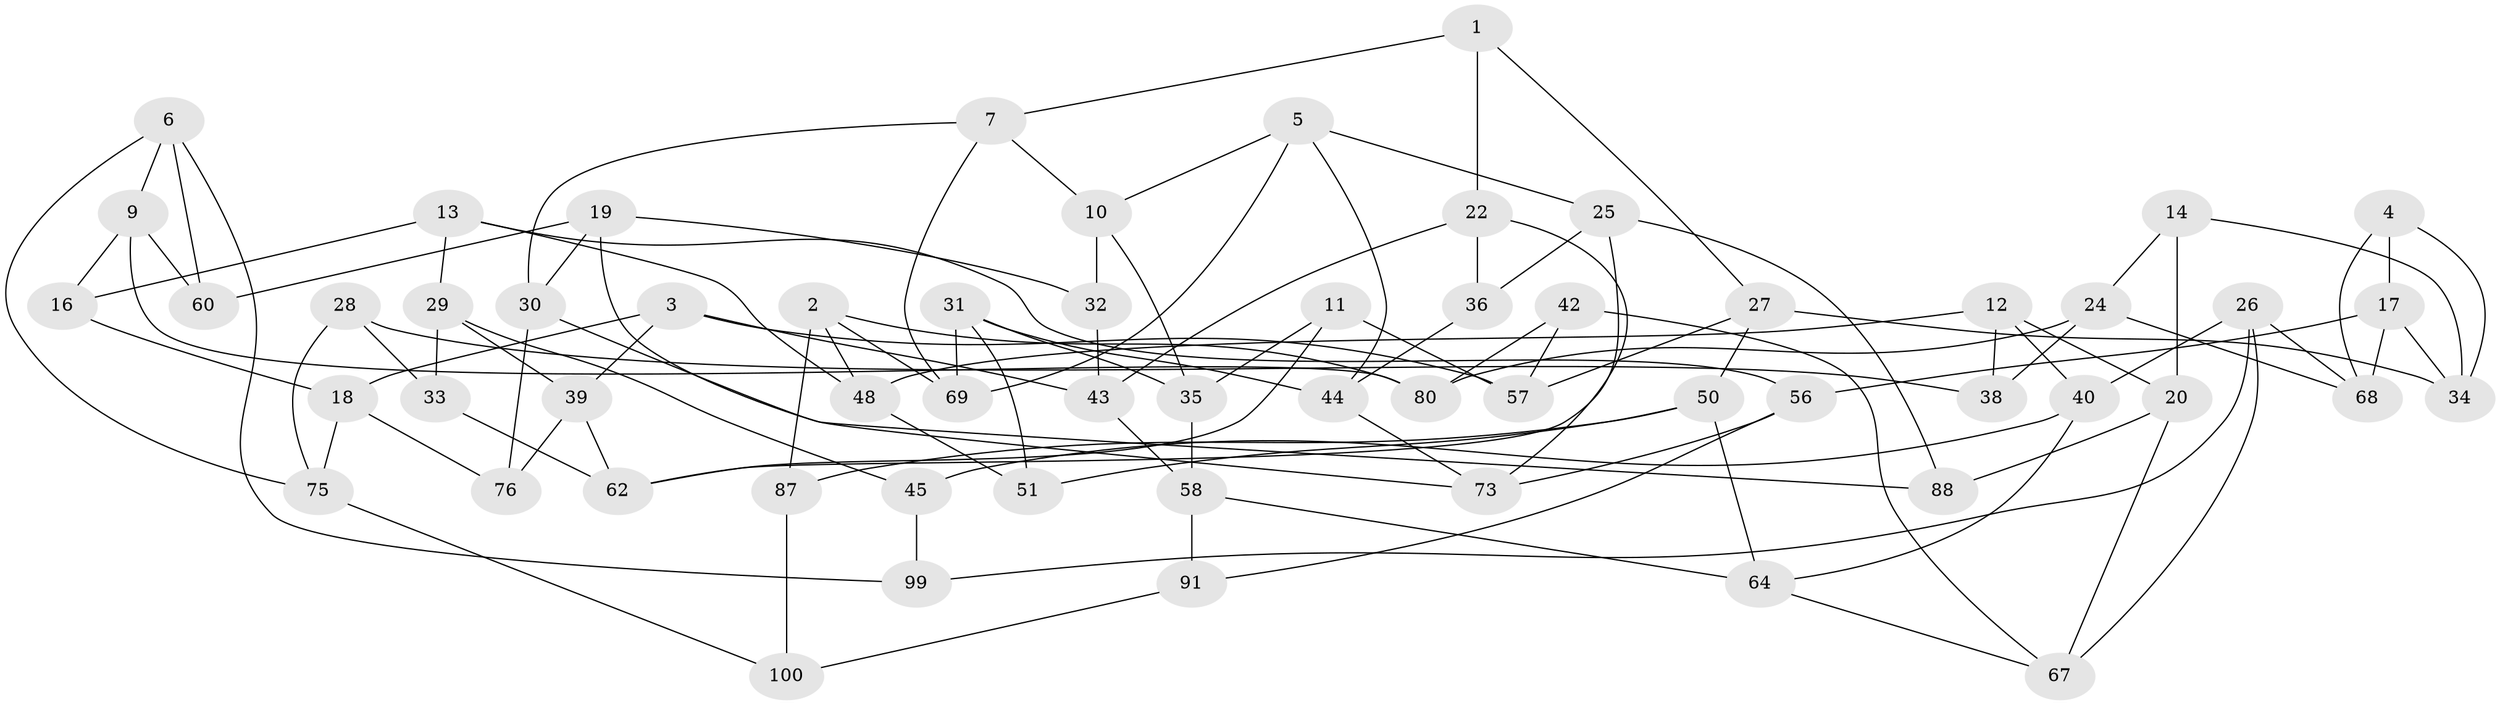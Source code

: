 // original degree distribution, {3: 1.0}
// Generated by graph-tools (version 1.1) at 2025/11/02/21/25 10:11:15]
// undirected, 60 vertices, 110 edges
graph export_dot {
graph [start="1"]
  node [color=gray90,style=filled];
  1;
  2 [super="+8"];
  3 [super="+61"];
  4;
  5 [super="+23"];
  6 [super="+53"];
  7 [super="+70"];
  9 [super="+46"];
  10 [super="+63"];
  11;
  12 [super="+54"];
  13 [super="+15"];
  14;
  16;
  17 [super="+93"];
  18 [super="+37"];
  19 [super="+21"];
  20 [super="+65"];
  22 [super="+92"];
  24 [super="+52"];
  25 [super="+71"];
  26 [super="+77"];
  27 [super="+66"];
  28;
  29 [super="+90"];
  30 [super="+49"];
  31 [super="+41"];
  32;
  33;
  34 [super="+55"];
  35 [super="+47"];
  36;
  38;
  39 [super="+96"];
  40 [super="+89"];
  42;
  43 [super="+85"];
  44 [super="+79"];
  45;
  48 [super="+59"];
  50 [super="+78"];
  51;
  56 [super="+74"];
  57 [super="+82"];
  58 [super="+97"];
  60;
  62 [super="+98"];
  64 [super="+84"];
  67 [super="+72"];
  68 [super="+81"];
  69 [super="+95"];
  73 [super="+94"];
  75 [super="+86"];
  76;
  80 [super="+83"];
  87;
  88;
  91;
  99;
  100;
  1 -- 22;
  1 -- 27;
  1 -- 7;
  2 -- 80;
  2 -- 87;
  2 -- 48;
  2 -- 69;
  3 -- 43;
  3 -- 18;
  3 -- 57;
  3 -- 39;
  4 -- 68;
  4 -- 34;
  4 -- 17;
  5 -- 25;
  5 -- 10;
  5 -- 69;
  5 -- 44;
  6 -- 99;
  6 -- 60;
  6 -- 9;
  6 -- 75;
  7 -- 30;
  7 -- 10;
  7 -- 69;
  9 -- 16;
  9 -- 60;
  9 -- 80;
  10 -- 35;
  10 -- 32;
  11 -- 62;
  11 -- 57;
  11 -- 35;
  12 -- 48;
  12 -- 40;
  12 -- 20;
  12 -- 38;
  13 -- 16;
  13 -- 48;
  13 -- 29;
  13 -- 56;
  14 -- 20;
  14 -- 34;
  14 -- 24;
  16 -- 18;
  17 -- 68;
  17 -- 56;
  17 -- 34;
  18 -- 76;
  18 -- 75;
  19 -- 30;
  19 -- 73;
  19 -- 32;
  19 -- 60;
  20 -- 88;
  20 -- 67;
  22 -- 73;
  22 -- 36;
  22 -- 43;
  24 -- 80;
  24 -- 38;
  24 -- 68;
  25 -- 62;
  25 -- 88;
  25 -- 36;
  26 -- 67;
  26 -- 40;
  26 -- 99;
  26 -- 68;
  27 -- 57;
  27 -- 34;
  27 -- 50;
  28 -- 33;
  28 -- 38;
  28 -- 75;
  29 -- 33;
  29 -- 45;
  29 -- 39;
  30 -- 76;
  30 -- 88;
  31 -- 51;
  31 -- 35;
  31 -- 44;
  31 -- 69;
  32 -- 43;
  33 -- 62;
  35 -- 58;
  36 -- 44;
  39 -- 62;
  39 -- 76;
  40 -- 45;
  40 -- 64;
  42 -- 67;
  42 -- 57;
  42 -- 80;
  43 -- 58;
  44 -- 73;
  45 -- 99;
  48 -- 51;
  50 -- 51;
  50 -- 87;
  50 -- 64;
  56 -- 91;
  56 -- 73;
  58 -- 64;
  58 -- 91;
  64 -- 67;
  75 -- 100;
  87 -- 100;
  91 -- 100;
}

